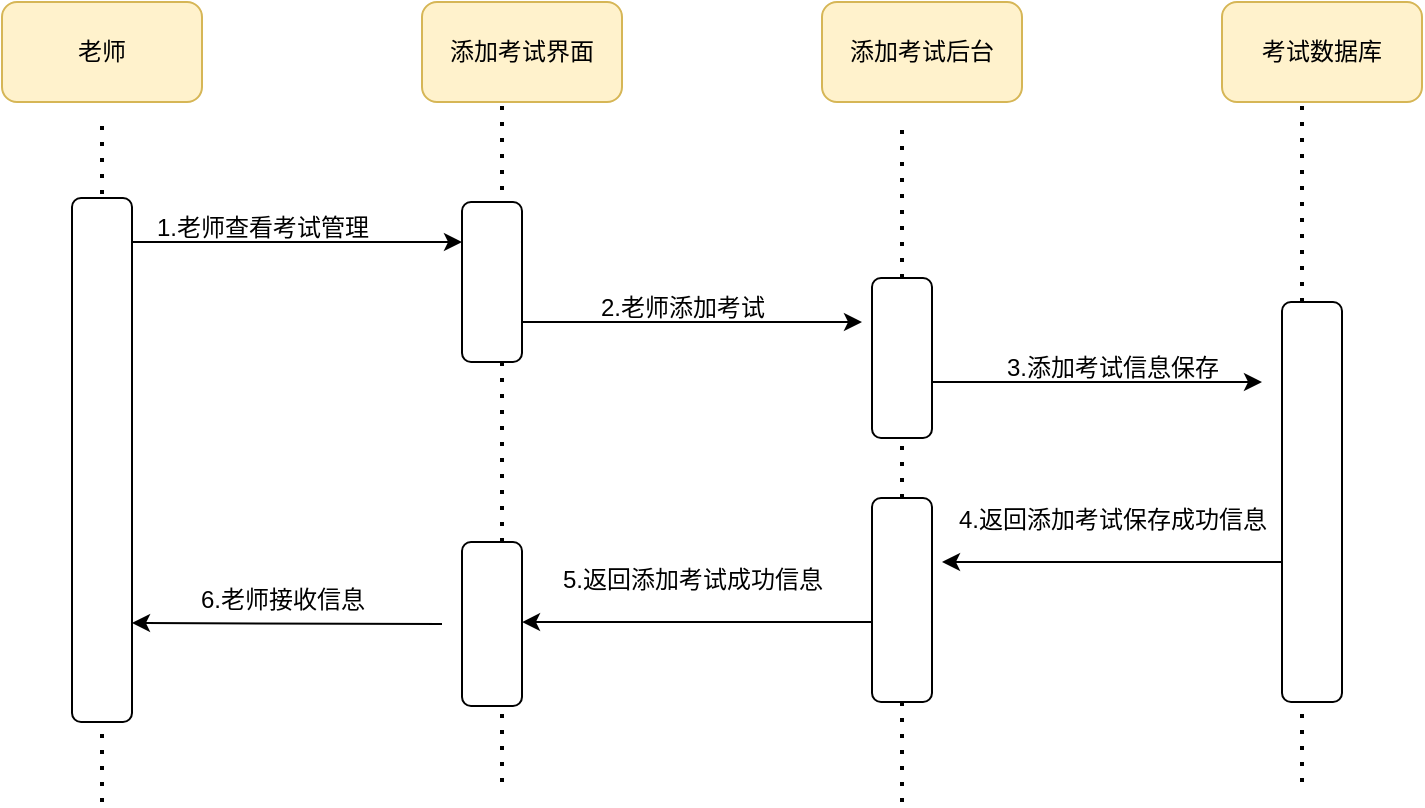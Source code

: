 <mxfile version="24.0.2" type="github">
  <diagram name="第 1 页" id="3mh0vr8qd8ZHPuX3uXLf">
    <mxGraphModel dx="1050" dy="565" grid="1" gridSize="10" guides="1" tooltips="1" connect="1" arrows="1" fold="1" page="1" pageScale="1" pageWidth="827" pageHeight="1169" math="0" shadow="0">
      <root>
        <mxCell id="0" />
        <mxCell id="1" parent="0" />
        <mxCell id="lbR6kca6G6t0qnoAH2Vn-1" value="老师" style="rounded=1;whiteSpace=wrap;html=1;fillColor=#fff2cc;strokeColor=#d6b656;" vertex="1" parent="1">
          <mxGeometry x="30" y="120" width="100" height="50" as="geometry" />
        </mxCell>
        <mxCell id="lbR6kca6G6t0qnoAH2Vn-2" value="添加考试界面" style="rounded=1;whiteSpace=wrap;html=1;fillColor=#fff2cc;strokeColor=#d6b656;" vertex="1" parent="1">
          <mxGeometry x="240" y="120" width="100" height="50" as="geometry" />
        </mxCell>
        <mxCell id="lbR6kca6G6t0qnoAH2Vn-3" value="添加考试后台" style="rounded=1;whiteSpace=wrap;html=1;fillColor=#fff2cc;strokeColor=#d6b656;" vertex="1" parent="1">
          <mxGeometry x="440" y="120" width="100" height="50" as="geometry" />
        </mxCell>
        <mxCell id="lbR6kca6G6t0qnoAH2Vn-4" value="考试数据库" style="rounded=1;whiteSpace=wrap;html=1;fillColor=#fff2cc;strokeColor=#d6b656;" vertex="1" parent="1">
          <mxGeometry x="640" y="120" width="100" height="50" as="geometry" />
        </mxCell>
        <mxCell id="lbR6kca6G6t0qnoAH2Vn-5" value="" style="endArrow=none;dashed=1;html=1;dashPattern=1 3;strokeWidth=2;rounded=0;" edge="1" parent="1">
          <mxGeometry width="50" height="50" relative="1" as="geometry">
            <mxPoint x="80" y="520" as="sourcePoint" />
            <mxPoint x="80" y="180" as="targetPoint" />
          </mxGeometry>
        </mxCell>
        <mxCell id="lbR6kca6G6t0qnoAH2Vn-6" value="" style="endArrow=none;dashed=1;html=1;dashPattern=1 3;strokeWidth=2;rounded=0;" edge="1" parent="1">
          <mxGeometry width="50" height="50" relative="1" as="geometry">
            <mxPoint x="280" y="510" as="sourcePoint" />
            <mxPoint x="280" y="170" as="targetPoint" />
          </mxGeometry>
        </mxCell>
        <mxCell id="lbR6kca6G6t0qnoAH2Vn-7" value="" style="endArrow=none;dashed=1;html=1;dashPattern=1 3;strokeWidth=2;rounded=0;" edge="1" parent="1" source="lbR6kca6G6t0qnoAH2Vn-25">
          <mxGeometry width="50" height="50" relative="1" as="geometry">
            <mxPoint x="480" y="520" as="sourcePoint" />
            <mxPoint x="480" y="180" as="targetPoint" />
          </mxGeometry>
        </mxCell>
        <mxCell id="lbR6kca6G6t0qnoAH2Vn-8" value="" style="endArrow=none;dashed=1;html=1;dashPattern=1 3;strokeWidth=2;rounded=0;" edge="1" parent="1">
          <mxGeometry width="50" height="50" relative="1" as="geometry">
            <mxPoint x="680" y="510" as="sourcePoint" />
            <mxPoint x="680" y="170" as="targetPoint" />
          </mxGeometry>
        </mxCell>
        <mxCell id="lbR6kca6G6t0qnoAH2Vn-9" value="" style="endArrow=classic;html=1;rounded=0;entryX=0;entryY=0.25;entryDx=0;entryDy=0;" edge="1" parent="1" target="lbR6kca6G6t0qnoAH2Vn-21">
          <mxGeometry width="50" height="50" relative="1" as="geometry">
            <mxPoint x="75" y="240" as="sourcePoint" />
            <mxPoint x="250" y="240" as="targetPoint" />
          </mxGeometry>
        </mxCell>
        <mxCell id="lbR6kca6G6t0qnoAH2Vn-10" value="1.老师查看考试管理" style="text;html=1;align=center;verticalAlign=middle;resizable=0;points=[];autosize=1;strokeColor=none;fillColor=none;" vertex="1" parent="1">
          <mxGeometry x="95" y="218" width="130" height="30" as="geometry" />
        </mxCell>
        <mxCell id="lbR6kca6G6t0qnoAH2Vn-11" value="" style="endArrow=classic;html=1;rounded=0;" edge="1" parent="1">
          <mxGeometry width="50" height="50" relative="1" as="geometry">
            <mxPoint x="290" y="280" as="sourcePoint" />
            <mxPoint x="460" y="280" as="targetPoint" />
          </mxGeometry>
        </mxCell>
        <mxCell id="lbR6kca6G6t0qnoAH2Vn-12" value="2.老师添加考试" style="text;html=1;align=center;verticalAlign=middle;resizable=0;points=[];autosize=1;strokeColor=none;fillColor=none;" vertex="1" parent="1">
          <mxGeometry x="315" y="258" width="110" height="30" as="geometry" />
        </mxCell>
        <mxCell id="lbR6kca6G6t0qnoAH2Vn-13" value="" style="endArrow=classic;html=1;rounded=0;" edge="1" parent="1">
          <mxGeometry width="50" height="50" relative="1" as="geometry">
            <mxPoint x="480" y="310" as="sourcePoint" />
            <mxPoint x="660" y="310" as="targetPoint" />
          </mxGeometry>
        </mxCell>
        <mxCell id="lbR6kca6G6t0qnoAH2Vn-14" value="3.添加考试信息保存" style="text;html=1;align=center;verticalAlign=middle;resizable=0;points=[];autosize=1;strokeColor=none;fillColor=none;" vertex="1" parent="1">
          <mxGeometry x="520" y="288" width="130" height="30" as="geometry" />
        </mxCell>
        <mxCell id="lbR6kca6G6t0qnoAH2Vn-15" value="" style="endArrow=classic;html=1;rounded=0;" edge="1" parent="1">
          <mxGeometry width="50" height="50" relative="1" as="geometry">
            <mxPoint x="680" y="400" as="sourcePoint" />
            <mxPoint x="500" y="400" as="targetPoint" />
          </mxGeometry>
        </mxCell>
        <mxCell id="lbR6kca6G6t0qnoAH2Vn-16" value="4.返回添加考试保存成功信息" style="text;html=1;align=center;verticalAlign=middle;resizable=0;points=[];autosize=1;strokeColor=none;fillColor=none;" vertex="1" parent="1">
          <mxGeometry x="495" y="364" width="180" height="30" as="geometry" />
        </mxCell>
        <mxCell id="lbR6kca6G6t0qnoAH2Vn-19" value="" style="endArrow=classic;html=1;rounded=0;entryX=1;entryY=0.488;entryDx=0;entryDy=0;entryPerimeter=0;" edge="1" parent="1" target="lbR6kca6G6t0qnoAH2Vn-35">
          <mxGeometry width="50" height="50" relative="1" as="geometry">
            <mxPoint x="470" y="430" as="sourcePoint" />
            <mxPoint x="300" y="430" as="targetPoint" />
          </mxGeometry>
        </mxCell>
        <mxCell id="lbR6kca6G6t0qnoAH2Vn-20" value="5.返回添加考试成功信息" style="text;html=1;align=center;verticalAlign=middle;resizable=0;points=[];autosize=1;strokeColor=none;fillColor=none;" vertex="1" parent="1">
          <mxGeometry x="300" y="394" width="150" height="30" as="geometry" />
        </mxCell>
        <mxCell id="lbR6kca6G6t0qnoAH2Vn-21" value="" style="rounded=1;whiteSpace=wrap;html=1;" vertex="1" parent="1">
          <mxGeometry x="260" y="220" width="30" height="80" as="geometry" />
        </mxCell>
        <mxCell id="lbR6kca6G6t0qnoAH2Vn-26" value="" style="endArrow=none;dashed=1;html=1;dashPattern=1 3;strokeWidth=2;rounded=0;" edge="1" parent="1" source="lbR6kca6G6t0qnoAH2Vn-32" target="lbR6kca6G6t0qnoAH2Vn-25">
          <mxGeometry width="50" height="50" relative="1" as="geometry">
            <mxPoint x="480" y="520" as="sourcePoint" />
            <mxPoint x="480" y="180" as="targetPoint" />
          </mxGeometry>
        </mxCell>
        <mxCell id="lbR6kca6G6t0qnoAH2Vn-25" value="" style="rounded=1;whiteSpace=wrap;html=1;" vertex="1" parent="1">
          <mxGeometry x="465" y="258" width="30" height="80" as="geometry" />
        </mxCell>
        <mxCell id="lbR6kca6G6t0qnoAH2Vn-29" value="" style="rounded=1;whiteSpace=wrap;html=1;" vertex="1" parent="1">
          <mxGeometry x="670" y="270" width="30" height="200" as="geometry" />
        </mxCell>
        <mxCell id="lbR6kca6G6t0qnoAH2Vn-33" value="" style="endArrow=none;dashed=1;html=1;dashPattern=1 3;strokeWidth=2;rounded=0;" edge="1" parent="1" target="lbR6kca6G6t0qnoAH2Vn-32">
          <mxGeometry width="50" height="50" relative="1" as="geometry">
            <mxPoint x="480" y="520" as="sourcePoint" />
            <mxPoint x="480" y="338" as="targetPoint" />
          </mxGeometry>
        </mxCell>
        <mxCell id="lbR6kca6G6t0qnoAH2Vn-32" value="" style="rounded=1;whiteSpace=wrap;html=1;" vertex="1" parent="1">
          <mxGeometry x="465" y="368" width="30" height="102" as="geometry" />
        </mxCell>
        <mxCell id="lbR6kca6G6t0qnoAH2Vn-35" value="" style="rounded=1;whiteSpace=wrap;html=1;" vertex="1" parent="1">
          <mxGeometry x="260" y="390" width="30" height="82" as="geometry" />
        </mxCell>
        <mxCell id="lbR6kca6G6t0qnoAH2Vn-36" value="" style="rounded=1;whiteSpace=wrap;html=1;" vertex="1" parent="1">
          <mxGeometry x="65" y="218" width="30" height="262" as="geometry" />
        </mxCell>
        <mxCell id="lbR6kca6G6t0qnoAH2Vn-37" value="" style="endArrow=classic;html=1;rounded=0;entryX=1;entryY=0.488;entryDx=0;entryDy=0;entryPerimeter=0;" edge="1" parent="1">
          <mxGeometry width="50" height="50" relative="1" as="geometry">
            <mxPoint x="250" y="431" as="sourcePoint" />
            <mxPoint x="95" y="430.5" as="targetPoint" />
          </mxGeometry>
        </mxCell>
        <mxCell id="lbR6kca6G6t0qnoAH2Vn-38" value="6.老师接收信息" style="text;html=1;align=center;verticalAlign=middle;resizable=0;points=[];autosize=1;strokeColor=none;fillColor=none;" vertex="1" parent="1">
          <mxGeometry x="115" y="404" width="110" height="30" as="geometry" />
        </mxCell>
      </root>
    </mxGraphModel>
  </diagram>
</mxfile>
